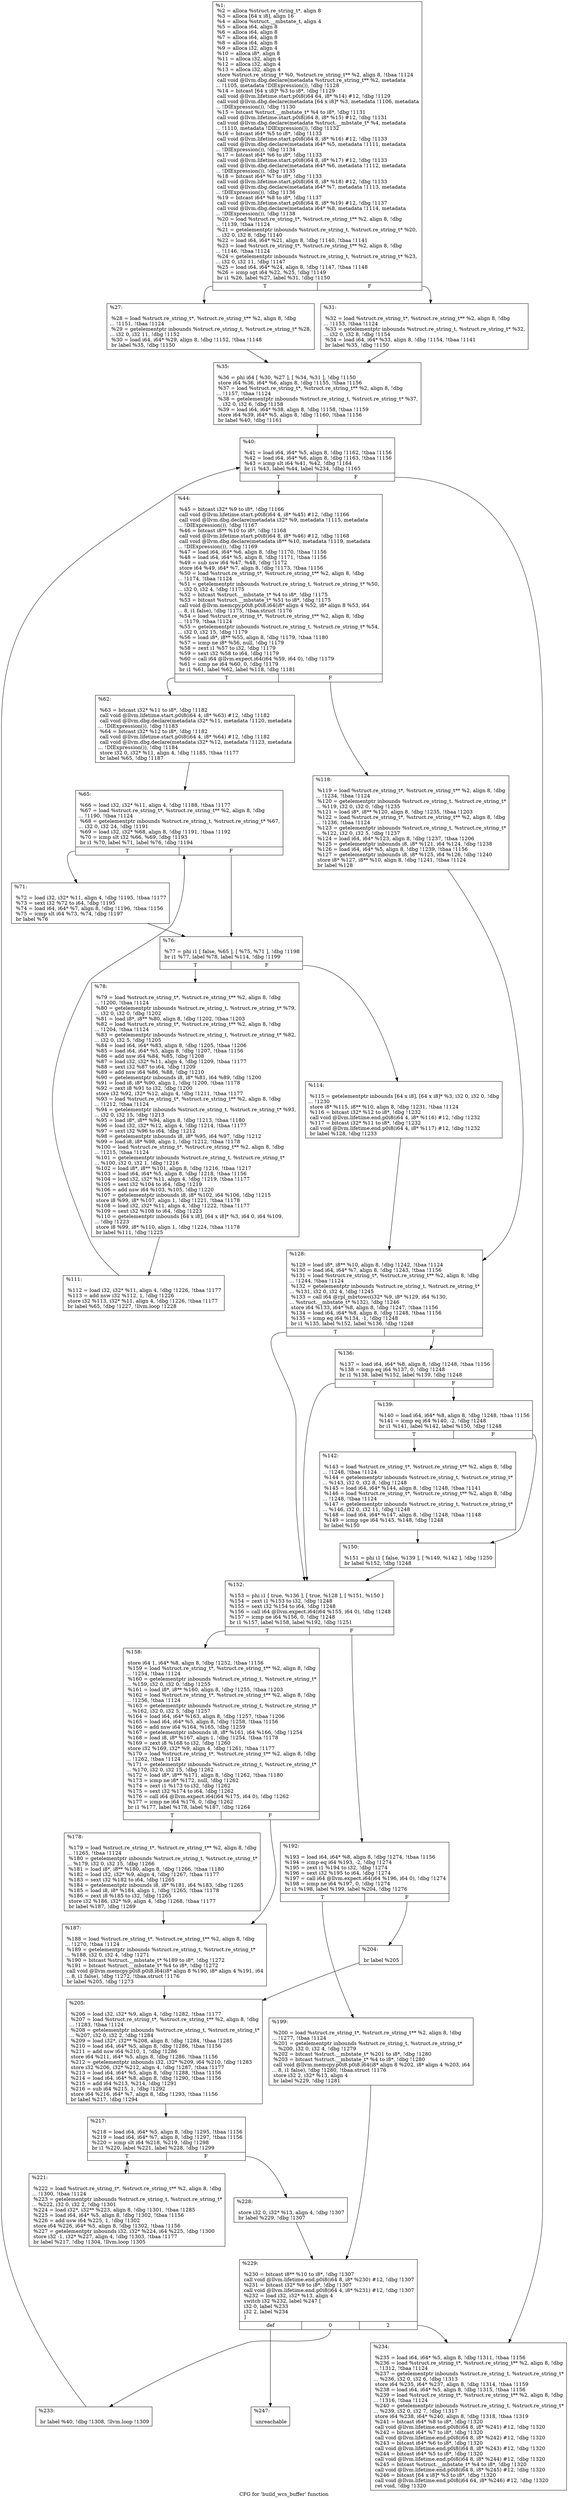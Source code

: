 digraph "CFG for 'build_wcs_buffer' function" {
	label="CFG for 'build_wcs_buffer' function";

	Node0xd1dfc0 [shape=record,label="{%1:\l  %2 = alloca %struct.re_string_t*, align 8\l  %3 = alloca [64 x i8], align 16\l  %4 = alloca %struct.__mbstate_t, align 4\l  %5 = alloca i64, align 8\l  %6 = alloca i64, align 8\l  %7 = alloca i64, align 8\l  %8 = alloca i64, align 8\l  %9 = alloca i32, align 4\l  %10 = alloca i8*, align 8\l  %11 = alloca i32, align 4\l  %12 = alloca i32, align 4\l  %13 = alloca i32, align 4\l  store %struct.re_string_t* %0, %struct.re_string_t** %2, align 8, !tbaa !1124\l  call void @llvm.dbg.declare(metadata %struct.re_string_t** %2, metadata\l... !1105, metadata !DIExpression()), !dbg !1128\l  %14 = bitcast [64 x i8]* %3 to i8*, !dbg !1129\l  call void @llvm.lifetime.start.p0i8(i64 64, i8* %14) #12, !dbg !1129\l  call void @llvm.dbg.declare(metadata [64 x i8]* %3, metadata !1106, metadata\l... !DIExpression()), !dbg !1130\l  %15 = bitcast %struct.__mbstate_t* %4 to i8*, !dbg !1131\l  call void @llvm.lifetime.start.p0i8(i64 8, i8* %15) #12, !dbg !1131\l  call void @llvm.dbg.declare(metadata %struct.__mbstate_t* %4, metadata\l... !1110, metadata !DIExpression()), !dbg !1132\l  %16 = bitcast i64* %5 to i8*, !dbg !1133\l  call void @llvm.lifetime.start.p0i8(i64 8, i8* %16) #12, !dbg !1133\l  call void @llvm.dbg.declare(metadata i64* %5, metadata !1111, metadata\l... !DIExpression()), !dbg !1134\l  %17 = bitcast i64* %6 to i8*, !dbg !1133\l  call void @llvm.lifetime.start.p0i8(i64 8, i8* %17) #12, !dbg !1133\l  call void @llvm.dbg.declare(metadata i64* %6, metadata !1112, metadata\l... !DIExpression()), !dbg !1135\l  %18 = bitcast i64* %7 to i8*, !dbg !1133\l  call void @llvm.lifetime.start.p0i8(i64 8, i8* %18) #12, !dbg !1133\l  call void @llvm.dbg.declare(metadata i64* %7, metadata !1113, metadata\l... !DIExpression()), !dbg !1136\l  %19 = bitcast i64* %8 to i8*, !dbg !1137\l  call void @llvm.lifetime.start.p0i8(i64 8, i8* %19) #12, !dbg !1137\l  call void @llvm.dbg.declare(metadata i64* %8, metadata !1114, metadata\l... !DIExpression()), !dbg !1138\l  %20 = load %struct.re_string_t*, %struct.re_string_t** %2, align 8, !dbg\l... !1139, !tbaa !1124\l  %21 = getelementptr inbounds %struct.re_string_t, %struct.re_string_t* %20,\l... i32 0, i32 8, !dbg !1140\l  %22 = load i64, i64* %21, align 8, !dbg !1140, !tbaa !1141\l  %23 = load %struct.re_string_t*, %struct.re_string_t** %2, align 8, !dbg\l... !1146, !tbaa !1124\l  %24 = getelementptr inbounds %struct.re_string_t, %struct.re_string_t* %23,\l... i32 0, i32 11, !dbg !1147\l  %25 = load i64, i64* %24, align 8, !dbg !1147, !tbaa !1148\l  %26 = icmp sgt i64 %22, %25, !dbg !1149\l  br i1 %26, label %27, label %31, !dbg !1150\l|{<s0>T|<s1>F}}"];
	Node0xd1dfc0:s0 -> Node0xd1e040;
	Node0xd1dfc0:s1 -> Node0xd1e090;
	Node0xd1e040 [shape=record,label="{%27:\l\l  %28 = load %struct.re_string_t*, %struct.re_string_t** %2, align 8, !dbg\l... !1151, !tbaa !1124\l  %29 = getelementptr inbounds %struct.re_string_t, %struct.re_string_t* %28,\l... i32 0, i32 11, !dbg !1152\l  %30 = load i64, i64* %29, align 8, !dbg !1152, !tbaa !1148\l  br label %35, !dbg !1150\l}"];
	Node0xd1e040 -> Node0xd1e0e0;
	Node0xd1e090 [shape=record,label="{%31:\l\l  %32 = load %struct.re_string_t*, %struct.re_string_t** %2, align 8, !dbg\l... !1153, !tbaa !1124\l  %33 = getelementptr inbounds %struct.re_string_t, %struct.re_string_t* %32,\l... i32 0, i32 8, !dbg !1154\l  %34 = load i64, i64* %33, align 8, !dbg !1154, !tbaa !1141\l  br label %35, !dbg !1150\l}"];
	Node0xd1e090 -> Node0xd1e0e0;
	Node0xd1e0e0 [shape=record,label="{%35:\l\l  %36 = phi i64 [ %30, %27 ], [ %34, %31 ], !dbg !1150\l  store i64 %36, i64* %6, align 8, !dbg !1155, !tbaa !1156\l  %37 = load %struct.re_string_t*, %struct.re_string_t** %2, align 8, !dbg\l... !1157, !tbaa !1124\l  %38 = getelementptr inbounds %struct.re_string_t, %struct.re_string_t* %37,\l... i32 0, i32 6, !dbg !1158\l  %39 = load i64, i64* %38, align 8, !dbg !1158, !tbaa !1159\l  store i64 %39, i64* %5, align 8, !dbg !1160, !tbaa !1156\l  br label %40, !dbg !1161\l}"];
	Node0xd1e0e0 -> Node0xd1e130;
	Node0xd1e130 [shape=record,label="{%40:\l\l  %41 = load i64, i64* %5, align 8, !dbg !1162, !tbaa !1156\l  %42 = load i64, i64* %6, align 8, !dbg !1163, !tbaa !1156\l  %43 = icmp slt i64 %41, %42, !dbg !1164\l  br i1 %43, label %44, label %234, !dbg !1165\l|{<s0>T|<s1>F}}"];
	Node0xd1e130:s0 -> Node0xd1e180;
	Node0xd1e130:s1 -> Node0xd1e9f0;
	Node0xd1e180 [shape=record,label="{%44:\l\l  %45 = bitcast i32* %9 to i8*, !dbg !1166\l  call void @llvm.lifetime.start.p0i8(i64 4, i8* %45) #12, !dbg !1166\l  call void @llvm.dbg.declare(metadata i32* %9, metadata !1115, metadata\l... !DIExpression()), !dbg !1167\l  %46 = bitcast i8** %10 to i8*, !dbg !1168\l  call void @llvm.lifetime.start.p0i8(i64 8, i8* %46) #12, !dbg !1168\l  call void @llvm.dbg.declare(metadata i8** %10, metadata !1119, metadata\l... !DIExpression()), !dbg !1169\l  %47 = load i64, i64* %6, align 8, !dbg !1170, !tbaa !1156\l  %48 = load i64, i64* %5, align 8, !dbg !1171, !tbaa !1156\l  %49 = sub nsw i64 %47, %48, !dbg !1172\l  store i64 %49, i64* %7, align 8, !dbg !1173, !tbaa !1156\l  %50 = load %struct.re_string_t*, %struct.re_string_t** %2, align 8, !dbg\l... !1174, !tbaa !1124\l  %51 = getelementptr inbounds %struct.re_string_t, %struct.re_string_t* %50,\l... i32 0, i32 4, !dbg !1175\l  %52 = bitcast %struct.__mbstate_t* %4 to i8*, !dbg !1175\l  %53 = bitcast %struct.__mbstate_t* %51 to i8*, !dbg !1175\l  call void @llvm.memcpy.p0i8.p0i8.i64(i8* align 4 %52, i8* align 8 %53, i64\l... 8, i1 false), !dbg !1175, !tbaa.struct !1176\l  %54 = load %struct.re_string_t*, %struct.re_string_t** %2, align 8, !dbg\l... !1179, !tbaa !1124\l  %55 = getelementptr inbounds %struct.re_string_t, %struct.re_string_t* %54,\l... i32 0, i32 15, !dbg !1179\l  %56 = load i8*, i8** %55, align 8, !dbg !1179, !tbaa !1180\l  %57 = icmp ne i8* %56, null, !dbg !1179\l  %58 = zext i1 %57 to i32, !dbg !1179\l  %59 = sext i32 %58 to i64, !dbg !1179\l  %60 = call i64 @llvm.expect.i64(i64 %59, i64 0), !dbg !1179\l  %61 = icmp ne i64 %60, 0, !dbg !1179\l  br i1 %61, label %62, label %118, !dbg !1181\l|{<s0>T|<s1>F}}"];
	Node0xd1e180:s0 -> Node0xd1e1d0;
	Node0xd1e180:s1 -> Node0xd1e400;
	Node0xd1e1d0 [shape=record,label="{%62:\l\l  %63 = bitcast i32* %11 to i8*, !dbg !1182\l  call void @llvm.lifetime.start.p0i8(i64 4, i8* %63) #12, !dbg !1182\l  call void @llvm.dbg.declare(metadata i32* %11, metadata !1120, metadata\l... !DIExpression()), !dbg !1183\l  %64 = bitcast i32* %12 to i8*, !dbg !1182\l  call void @llvm.lifetime.start.p0i8(i64 4, i8* %64) #12, !dbg !1182\l  call void @llvm.dbg.declare(metadata i32* %12, metadata !1123, metadata\l... !DIExpression()), !dbg !1184\l  store i32 0, i32* %11, align 4, !dbg !1185, !tbaa !1177\l  br label %65, !dbg !1187\l}"];
	Node0xd1e1d0 -> Node0xd1e220;
	Node0xd1e220 [shape=record,label="{%65:\l\l  %66 = load i32, i32* %11, align 4, !dbg !1188, !tbaa !1177\l  %67 = load %struct.re_string_t*, %struct.re_string_t** %2, align 8, !dbg\l... !1190, !tbaa !1124\l  %68 = getelementptr inbounds %struct.re_string_t, %struct.re_string_t* %67,\l... i32 0, i32 24, !dbg !1191\l  %69 = load i32, i32* %68, align 8, !dbg !1191, !tbaa !1192\l  %70 = icmp slt i32 %66, %69, !dbg !1193\l  br i1 %70, label %71, label %76, !dbg !1194\l|{<s0>T|<s1>F}}"];
	Node0xd1e220:s0 -> Node0xd1e270;
	Node0xd1e220:s1 -> Node0xd1e2c0;
	Node0xd1e270 [shape=record,label="{%71:\l\l  %72 = load i32, i32* %11, align 4, !dbg !1195, !tbaa !1177\l  %73 = sext i32 %72 to i64, !dbg !1195\l  %74 = load i64, i64* %7, align 8, !dbg !1196, !tbaa !1156\l  %75 = icmp slt i64 %73, %74, !dbg !1197\l  br label %76\l}"];
	Node0xd1e270 -> Node0xd1e2c0;
	Node0xd1e2c0 [shape=record,label="{%76:\l\l  %77 = phi i1 [ false, %65 ], [ %75, %71 ], !dbg !1198\l  br i1 %77, label %78, label %114, !dbg !1199\l|{<s0>T|<s1>F}}"];
	Node0xd1e2c0:s0 -> Node0xd1e310;
	Node0xd1e2c0:s1 -> Node0xd1e3b0;
	Node0xd1e310 [shape=record,label="{%78:\l\l  %79 = load %struct.re_string_t*, %struct.re_string_t** %2, align 8, !dbg\l... !1200, !tbaa !1124\l  %80 = getelementptr inbounds %struct.re_string_t, %struct.re_string_t* %79,\l... i32 0, i32 0, !dbg !1202\l  %81 = load i8*, i8** %80, align 8, !dbg !1202, !tbaa !1203\l  %82 = load %struct.re_string_t*, %struct.re_string_t** %2, align 8, !dbg\l... !1204, !tbaa !1124\l  %83 = getelementptr inbounds %struct.re_string_t, %struct.re_string_t* %82,\l... i32 0, i32 5, !dbg !1205\l  %84 = load i64, i64* %83, align 8, !dbg !1205, !tbaa !1206\l  %85 = load i64, i64* %5, align 8, !dbg !1207, !tbaa !1156\l  %86 = add nsw i64 %84, %85, !dbg !1208\l  %87 = load i32, i32* %11, align 4, !dbg !1209, !tbaa !1177\l  %88 = sext i32 %87 to i64, !dbg !1209\l  %89 = add nsw i64 %86, %88, !dbg !1210\l  %90 = getelementptr inbounds i8, i8* %81, i64 %89, !dbg !1200\l  %91 = load i8, i8* %90, align 1, !dbg !1200, !tbaa !1178\l  %92 = zext i8 %91 to i32, !dbg !1200\l  store i32 %92, i32* %12, align 4, !dbg !1211, !tbaa !1177\l  %93 = load %struct.re_string_t*, %struct.re_string_t** %2, align 8, !dbg\l... !1212, !tbaa !1124\l  %94 = getelementptr inbounds %struct.re_string_t, %struct.re_string_t* %93,\l... i32 0, i32 15, !dbg !1213\l  %95 = load i8*, i8** %94, align 8, !dbg !1213, !tbaa !1180\l  %96 = load i32, i32* %12, align 4, !dbg !1214, !tbaa !1177\l  %97 = sext i32 %96 to i64, !dbg !1212\l  %98 = getelementptr inbounds i8, i8* %95, i64 %97, !dbg !1212\l  %99 = load i8, i8* %98, align 1, !dbg !1212, !tbaa !1178\l  %100 = load %struct.re_string_t*, %struct.re_string_t** %2, align 8, !dbg\l... !1215, !tbaa !1124\l  %101 = getelementptr inbounds %struct.re_string_t, %struct.re_string_t*\l... %100, i32 0, i32 1, !dbg !1216\l  %102 = load i8*, i8** %101, align 8, !dbg !1216, !tbaa !1217\l  %103 = load i64, i64* %5, align 8, !dbg !1218, !tbaa !1156\l  %104 = load i32, i32* %11, align 4, !dbg !1219, !tbaa !1177\l  %105 = sext i32 %104 to i64, !dbg !1219\l  %106 = add nsw i64 %103, %105, !dbg !1220\l  %107 = getelementptr inbounds i8, i8* %102, i64 %106, !dbg !1215\l  store i8 %99, i8* %107, align 1, !dbg !1221, !tbaa !1178\l  %108 = load i32, i32* %11, align 4, !dbg !1222, !tbaa !1177\l  %109 = sext i32 %108 to i64, !dbg !1223\l  %110 = getelementptr inbounds [64 x i8], [64 x i8]* %3, i64 0, i64 %109,\l... !dbg !1223\l  store i8 %99, i8* %110, align 1, !dbg !1224, !tbaa !1178\l  br label %111, !dbg !1225\l}"];
	Node0xd1e310 -> Node0xd1e360;
	Node0xd1e360 [shape=record,label="{%111:\l\l  %112 = load i32, i32* %11, align 4, !dbg !1226, !tbaa !1177\l  %113 = add nsw i32 %112, 1, !dbg !1226\l  store i32 %113, i32* %11, align 4, !dbg !1226, !tbaa !1177\l  br label %65, !dbg !1227, !llvm.loop !1228\l}"];
	Node0xd1e360 -> Node0xd1e220;
	Node0xd1e3b0 [shape=record,label="{%114:\l\l  %115 = getelementptr inbounds [64 x i8], [64 x i8]* %3, i32 0, i32 0, !dbg\l... !1230\l  store i8* %115, i8** %10, align 8, !dbg !1231, !tbaa !1124\l  %116 = bitcast i32* %12 to i8*, !dbg !1232\l  call void @llvm.lifetime.end.p0i8(i64 4, i8* %116) #12, !dbg !1232\l  %117 = bitcast i32* %11 to i8*, !dbg !1232\l  call void @llvm.lifetime.end.p0i8(i64 4, i8* %117) #12, !dbg !1232\l  br label %128, !dbg !1233\l}"];
	Node0xd1e3b0 -> Node0xd1e450;
	Node0xd1e400 [shape=record,label="{%118:\l\l  %119 = load %struct.re_string_t*, %struct.re_string_t** %2, align 8, !dbg\l... !1234, !tbaa !1124\l  %120 = getelementptr inbounds %struct.re_string_t, %struct.re_string_t*\l... %119, i32 0, i32 0, !dbg !1235\l  %121 = load i8*, i8** %120, align 8, !dbg !1235, !tbaa !1203\l  %122 = load %struct.re_string_t*, %struct.re_string_t** %2, align 8, !dbg\l... !1236, !tbaa !1124\l  %123 = getelementptr inbounds %struct.re_string_t, %struct.re_string_t*\l... %122, i32 0, i32 5, !dbg !1237\l  %124 = load i64, i64* %123, align 8, !dbg !1237, !tbaa !1206\l  %125 = getelementptr inbounds i8, i8* %121, i64 %124, !dbg !1238\l  %126 = load i64, i64* %5, align 8, !dbg !1239, !tbaa !1156\l  %127 = getelementptr inbounds i8, i8* %125, i64 %126, !dbg !1240\l  store i8* %127, i8** %10, align 8, !dbg !1241, !tbaa !1124\l  br label %128\l}"];
	Node0xd1e400 -> Node0xd1e450;
	Node0xd1e450 [shape=record,label="{%128:\l\l  %129 = load i8*, i8** %10, align 8, !dbg !1242, !tbaa !1124\l  %130 = load i64, i64* %7, align 8, !dbg !1243, !tbaa !1156\l  %131 = load %struct.re_string_t*, %struct.re_string_t** %2, align 8, !dbg\l... !1244, !tbaa !1124\l  %132 = getelementptr inbounds %struct.re_string_t, %struct.re_string_t*\l... %131, i32 0, i32 4, !dbg !1245\l  %133 = call i64 @rpl_mbrtowc(i32* %9, i8* %129, i64 %130,\l... %struct.__mbstate_t* %132), !dbg !1246\l  store i64 %133, i64* %8, align 8, !dbg !1247, !tbaa !1156\l  %134 = load i64, i64* %8, align 8, !dbg !1248, !tbaa !1156\l  %135 = icmp eq i64 %134, -1, !dbg !1248\l  br i1 %135, label %152, label %136, !dbg !1248\l|{<s0>T|<s1>F}}"];
	Node0xd1e450:s0 -> Node0xd1e5e0;
	Node0xd1e450:s1 -> Node0xd1e4a0;
	Node0xd1e4a0 [shape=record,label="{%136:\l\l  %137 = load i64, i64* %8, align 8, !dbg !1248, !tbaa !1156\l  %138 = icmp eq i64 %137, 0, !dbg !1248\l  br i1 %138, label %152, label %139, !dbg !1248\l|{<s0>T|<s1>F}}"];
	Node0xd1e4a0:s0 -> Node0xd1e5e0;
	Node0xd1e4a0:s1 -> Node0xd1e4f0;
	Node0xd1e4f0 [shape=record,label="{%139:\l\l  %140 = load i64, i64* %8, align 8, !dbg !1248, !tbaa !1156\l  %141 = icmp eq i64 %140, -2, !dbg !1248\l  br i1 %141, label %142, label %150, !dbg !1248\l|{<s0>T|<s1>F}}"];
	Node0xd1e4f0:s0 -> Node0xd1e540;
	Node0xd1e4f0:s1 -> Node0xd1e590;
	Node0xd1e540 [shape=record,label="{%142:\l\l  %143 = load %struct.re_string_t*, %struct.re_string_t** %2, align 8, !dbg\l... !1248, !tbaa !1124\l  %144 = getelementptr inbounds %struct.re_string_t, %struct.re_string_t*\l... %143, i32 0, i32 8, !dbg !1248\l  %145 = load i64, i64* %144, align 8, !dbg !1248, !tbaa !1141\l  %146 = load %struct.re_string_t*, %struct.re_string_t** %2, align 8, !dbg\l... !1248, !tbaa !1124\l  %147 = getelementptr inbounds %struct.re_string_t, %struct.re_string_t*\l... %146, i32 0, i32 11, !dbg !1248\l  %148 = load i64, i64* %147, align 8, !dbg !1248, !tbaa !1148\l  %149 = icmp sge i64 %145, %148, !dbg !1248\l  br label %150\l}"];
	Node0xd1e540 -> Node0xd1e590;
	Node0xd1e590 [shape=record,label="{%150:\l\l  %151 = phi i1 [ false, %139 ], [ %149, %142 ], !dbg !1250\l  br label %152, !dbg !1248\l}"];
	Node0xd1e590 -> Node0xd1e5e0;
	Node0xd1e5e0 [shape=record,label="{%152:\l\l  %153 = phi i1 [ true, %136 ], [ true, %128 ], [ %151, %150 ]\l  %154 = zext i1 %153 to i32, !dbg !1248\l  %155 = sext i32 %154 to i64, !dbg !1248\l  %156 = call i64 @llvm.expect.i64(i64 %155, i64 0), !dbg !1248\l  %157 = icmp ne i64 %156, 0, !dbg !1248\l  br i1 %157, label %158, label %192, !dbg !1251\l|{<s0>T|<s1>F}}"];
	Node0xd1e5e0:s0 -> Node0xd1e630;
	Node0xd1e5e0:s1 -> Node0xd1e720;
	Node0xd1e630 [shape=record,label="{%158:\l\l  store i64 1, i64* %8, align 8, !dbg !1252, !tbaa !1156\l  %159 = load %struct.re_string_t*, %struct.re_string_t** %2, align 8, !dbg\l... !1254, !tbaa !1124\l  %160 = getelementptr inbounds %struct.re_string_t, %struct.re_string_t*\l... %159, i32 0, i32 0, !dbg !1255\l  %161 = load i8*, i8** %160, align 8, !dbg !1255, !tbaa !1203\l  %162 = load %struct.re_string_t*, %struct.re_string_t** %2, align 8, !dbg\l... !1256, !tbaa !1124\l  %163 = getelementptr inbounds %struct.re_string_t, %struct.re_string_t*\l... %162, i32 0, i32 5, !dbg !1257\l  %164 = load i64, i64* %163, align 8, !dbg !1257, !tbaa !1206\l  %165 = load i64, i64* %5, align 8, !dbg !1258, !tbaa !1156\l  %166 = add nsw i64 %164, %165, !dbg !1259\l  %167 = getelementptr inbounds i8, i8* %161, i64 %166, !dbg !1254\l  %168 = load i8, i8* %167, align 1, !dbg !1254, !tbaa !1178\l  %169 = zext i8 %168 to i32, !dbg !1260\l  store i32 %169, i32* %9, align 4, !dbg !1261, !tbaa !1177\l  %170 = load %struct.re_string_t*, %struct.re_string_t** %2, align 8, !dbg\l... !1262, !tbaa !1124\l  %171 = getelementptr inbounds %struct.re_string_t, %struct.re_string_t*\l... %170, i32 0, i32 15, !dbg !1262\l  %172 = load i8*, i8** %171, align 8, !dbg !1262, !tbaa !1180\l  %173 = icmp ne i8* %172, null, !dbg !1262\l  %174 = zext i1 %173 to i32, !dbg !1262\l  %175 = sext i32 %174 to i64, !dbg !1262\l  %176 = call i64 @llvm.expect.i64(i64 %175, i64 0), !dbg !1262\l  %177 = icmp ne i64 %176, 0, !dbg !1262\l  br i1 %177, label %178, label %187, !dbg !1264\l|{<s0>T|<s1>F}}"];
	Node0xd1e630:s0 -> Node0xd1e680;
	Node0xd1e630:s1 -> Node0xd1e6d0;
	Node0xd1e680 [shape=record,label="{%178:\l\l  %179 = load %struct.re_string_t*, %struct.re_string_t** %2, align 8, !dbg\l... !1265, !tbaa !1124\l  %180 = getelementptr inbounds %struct.re_string_t, %struct.re_string_t*\l... %179, i32 0, i32 15, !dbg !1266\l  %181 = load i8*, i8** %180, align 8, !dbg !1266, !tbaa !1180\l  %182 = load i32, i32* %9, align 4, !dbg !1267, !tbaa !1177\l  %183 = sext i32 %182 to i64, !dbg !1265\l  %184 = getelementptr inbounds i8, i8* %181, i64 %183, !dbg !1265\l  %185 = load i8, i8* %184, align 1, !dbg !1265, !tbaa !1178\l  %186 = zext i8 %185 to i32, !dbg !1265\l  store i32 %186, i32* %9, align 4, !dbg !1268, !tbaa !1177\l  br label %187, !dbg !1269\l}"];
	Node0xd1e680 -> Node0xd1e6d0;
	Node0xd1e6d0 [shape=record,label="{%187:\l\l  %188 = load %struct.re_string_t*, %struct.re_string_t** %2, align 8, !dbg\l... !1270, !tbaa !1124\l  %189 = getelementptr inbounds %struct.re_string_t, %struct.re_string_t*\l... %188, i32 0, i32 4, !dbg !1271\l  %190 = bitcast %struct.__mbstate_t* %189 to i8*, !dbg !1272\l  %191 = bitcast %struct.__mbstate_t* %4 to i8*, !dbg !1272\l  call void @llvm.memcpy.p0i8.p0i8.i64(i8* align 8 %190, i8* align 4 %191, i64\l... 8, i1 false), !dbg !1272, !tbaa.struct !1176\l  br label %205, !dbg !1273\l}"];
	Node0xd1e6d0 -> Node0xd1e810;
	Node0xd1e720 [shape=record,label="{%192:\l\l  %193 = load i64, i64* %8, align 8, !dbg !1274, !tbaa !1156\l  %194 = icmp eq i64 %193, -2, !dbg !1274\l  %195 = zext i1 %194 to i32, !dbg !1274\l  %196 = sext i32 %195 to i64, !dbg !1274\l  %197 = call i64 @llvm.expect.i64(i64 %196, i64 0), !dbg !1274\l  %198 = icmp ne i64 %197, 0, !dbg !1274\l  br i1 %198, label %199, label %204, !dbg !1276\l|{<s0>T|<s1>F}}"];
	Node0xd1e720:s0 -> Node0xd1e770;
	Node0xd1e720:s1 -> Node0xd1e7c0;
	Node0xd1e770 [shape=record,label="{%199:\l\l  %200 = load %struct.re_string_t*, %struct.re_string_t** %2, align 8, !dbg\l... !1277, !tbaa !1124\l  %201 = getelementptr inbounds %struct.re_string_t, %struct.re_string_t*\l... %200, i32 0, i32 4, !dbg !1279\l  %202 = bitcast %struct.__mbstate_t* %201 to i8*, !dbg !1280\l  %203 = bitcast %struct.__mbstate_t* %4 to i8*, !dbg !1280\l  call void @llvm.memcpy.p0i8.p0i8.i64(i8* align 8 %202, i8* align 4 %203, i64\l... 8, i1 false), !dbg !1280, !tbaa.struct !1176\l  store i32 2, i32* %13, align 4\l  br label %229, !dbg !1281\l}"];
	Node0xd1e770 -> Node0xd1e950;
	Node0xd1e7c0 [shape=record,label="{%204:\l\l  br label %205\l}"];
	Node0xd1e7c0 -> Node0xd1e810;
	Node0xd1e810 [shape=record,label="{%205:\l\l  %206 = load i32, i32* %9, align 4, !dbg !1282, !tbaa !1177\l  %207 = load %struct.re_string_t*, %struct.re_string_t** %2, align 8, !dbg\l... !1283, !tbaa !1124\l  %208 = getelementptr inbounds %struct.re_string_t, %struct.re_string_t*\l... %207, i32 0, i32 2, !dbg !1284\l  %209 = load i32*, i32** %208, align 8, !dbg !1284, !tbaa !1285\l  %210 = load i64, i64* %5, align 8, !dbg !1286, !tbaa !1156\l  %211 = add nsw i64 %210, 1, !dbg !1286\l  store i64 %211, i64* %5, align 8, !dbg !1286, !tbaa !1156\l  %212 = getelementptr inbounds i32, i32* %209, i64 %210, !dbg !1283\l  store i32 %206, i32* %212, align 4, !dbg !1287, !tbaa !1177\l  %213 = load i64, i64* %5, align 8, !dbg !1288, !tbaa !1156\l  %214 = load i64, i64* %8, align 8, !dbg !1290, !tbaa !1156\l  %215 = add i64 %213, %214, !dbg !1291\l  %216 = sub i64 %215, 1, !dbg !1292\l  store i64 %216, i64* %7, align 8, !dbg !1293, !tbaa !1156\l  br label %217, !dbg !1294\l}"];
	Node0xd1e810 -> Node0xd1e860;
	Node0xd1e860 [shape=record,label="{%217:\l\l  %218 = load i64, i64* %5, align 8, !dbg !1295, !tbaa !1156\l  %219 = load i64, i64* %7, align 8, !dbg !1297, !tbaa !1156\l  %220 = icmp slt i64 %218, %219, !dbg !1298\l  br i1 %220, label %221, label %228, !dbg !1299\l|{<s0>T|<s1>F}}"];
	Node0xd1e860:s0 -> Node0xd1e8b0;
	Node0xd1e860:s1 -> Node0xd1e900;
	Node0xd1e8b0 [shape=record,label="{%221:\l\l  %222 = load %struct.re_string_t*, %struct.re_string_t** %2, align 8, !dbg\l... !1300, !tbaa !1124\l  %223 = getelementptr inbounds %struct.re_string_t, %struct.re_string_t*\l... %222, i32 0, i32 2, !dbg !1301\l  %224 = load i32*, i32** %223, align 8, !dbg !1301, !tbaa !1285\l  %225 = load i64, i64* %5, align 8, !dbg !1302, !tbaa !1156\l  %226 = add nsw i64 %225, 1, !dbg !1302\l  store i64 %226, i64* %5, align 8, !dbg !1302, !tbaa !1156\l  %227 = getelementptr inbounds i32, i32* %224, i64 %225, !dbg !1300\l  store i32 -1, i32* %227, align 4, !dbg !1303, !tbaa !1177\l  br label %217, !dbg !1304, !llvm.loop !1305\l}"];
	Node0xd1e8b0 -> Node0xd1e860;
	Node0xd1e900 [shape=record,label="{%228:\l\l  store i32 0, i32* %13, align 4, !dbg !1307\l  br label %229, !dbg !1307\l}"];
	Node0xd1e900 -> Node0xd1e950;
	Node0xd1e950 [shape=record,label="{%229:\l\l  %230 = bitcast i8** %10 to i8*, !dbg !1307\l  call void @llvm.lifetime.end.p0i8(i64 8, i8* %230) #12, !dbg !1307\l  %231 = bitcast i32* %9 to i8*, !dbg !1307\l  call void @llvm.lifetime.end.p0i8(i64 4, i8* %231) #12, !dbg !1307\l  %232 = load i32, i32* %13, align 4\l  switch i32 %232, label %247 [\l    i32 0, label %233\l    i32 2, label %234\l  ]\l|{<s0>def|<s1>0|<s2>2}}"];
	Node0xd1e950:s0 -> Node0xd1ea40;
	Node0xd1e950:s1 -> Node0xd1e9a0;
	Node0xd1e950:s2 -> Node0xd1e9f0;
	Node0xd1e9a0 [shape=record,label="{%233:\l\l  br label %40, !dbg !1308, !llvm.loop !1309\l}"];
	Node0xd1e9a0 -> Node0xd1e130;
	Node0xd1e9f0 [shape=record,label="{%234:\l\l  %235 = load i64, i64* %5, align 8, !dbg !1311, !tbaa !1156\l  %236 = load %struct.re_string_t*, %struct.re_string_t** %2, align 8, !dbg\l... !1312, !tbaa !1124\l  %237 = getelementptr inbounds %struct.re_string_t, %struct.re_string_t*\l... %236, i32 0, i32 6, !dbg !1313\l  store i64 %235, i64* %237, align 8, !dbg !1314, !tbaa !1159\l  %238 = load i64, i64* %5, align 8, !dbg !1315, !tbaa !1156\l  %239 = load %struct.re_string_t*, %struct.re_string_t** %2, align 8, !dbg\l... !1316, !tbaa !1124\l  %240 = getelementptr inbounds %struct.re_string_t, %struct.re_string_t*\l... %239, i32 0, i32 7, !dbg !1317\l  store i64 %238, i64* %240, align 8, !dbg !1318, !tbaa !1319\l  %241 = bitcast i64* %8 to i8*, !dbg !1320\l  call void @llvm.lifetime.end.p0i8(i64 8, i8* %241) #12, !dbg !1320\l  %242 = bitcast i64* %7 to i8*, !dbg !1320\l  call void @llvm.lifetime.end.p0i8(i64 8, i8* %242) #12, !dbg !1320\l  %243 = bitcast i64* %6 to i8*, !dbg !1320\l  call void @llvm.lifetime.end.p0i8(i64 8, i8* %243) #12, !dbg !1320\l  %244 = bitcast i64* %5 to i8*, !dbg !1320\l  call void @llvm.lifetime.end.p0i8(i64 8, i8* %244) #12, !dbg !1320\l  %245 = bitcast %struct.__mbstate_t* %4 to i8*, !dbg !1320\l  call void @llvm.lifetime.end.p0i8(i64 8, i8* %245) #12, !dbg !1320\l  %246 = bitcast [64 x i8]* %3 to i8*, !dbg !1320\l  call void @llvm.lifetime.end.p0i8(i64 64, i8* %246) #12, !dbg !1320\l  ret void, !dbg !1320\l}"];
	Node0xd1ea40 [shape=record,label="{%247:\l\l  unreachable\l}"];
}
